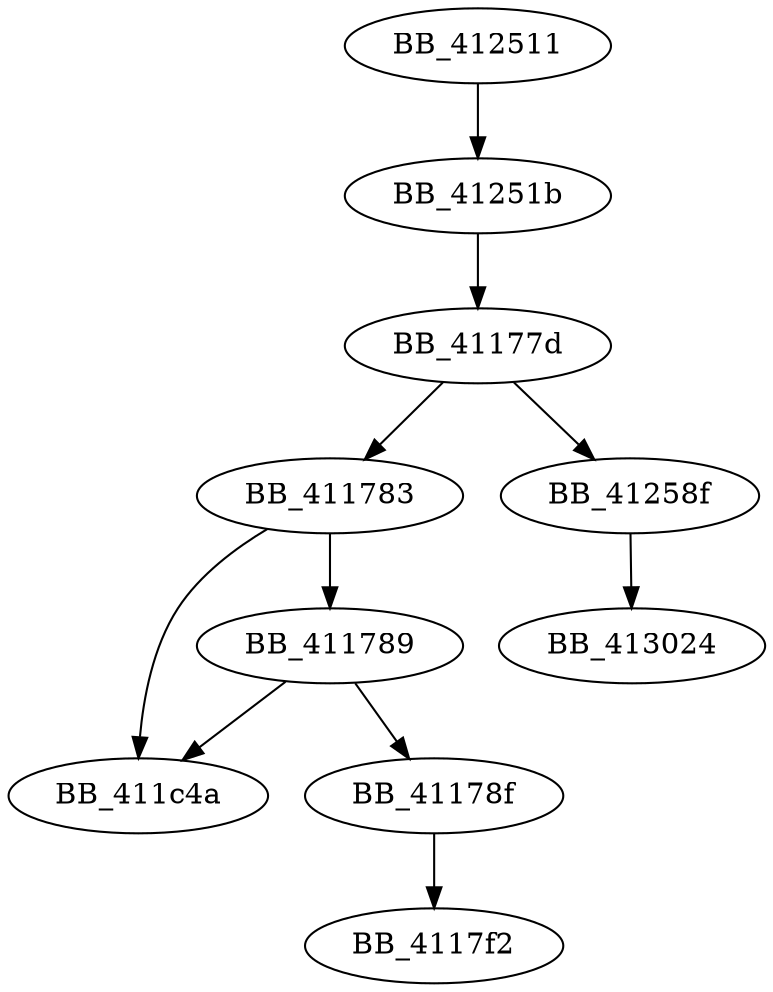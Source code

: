 DiGraph sub_412511{
BB_41177d->BB_411783
BB_41177d->BB_41258f
BB_411783->BB_411789
BB_411783->BB_411c4a
BB_411789->BB_41178f
BB_411789->BB_411c4a
BB_41178f->BB_4117f2
BB_412511->BB_41251b
BB_41251b->BB_41177d
BB_41258f->BB_413024
}
